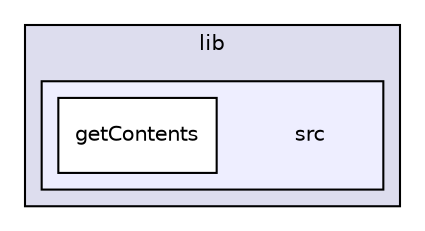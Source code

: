digraph "gulp-src/node_modules/gulp/node_modules/vinyl-fs/lib/src" {
  compound=true
  node [ fontsize="10", fontname="Helvetica"];
  edge [ labelfontsize="10", labelfontname="Helvetica"];
  subgraph clusterdir_ded763c88cb86864dc0ddcbbff6ad000 {
    graph [ bgcolor="#ddddee", pencolor="black", label="lib" fontname="Helvetica", fontsize="10", URL="dir_ded763c88cb86864dc0ddcbbff6ad000.html"]
  subgraph clusterdir_3cc33ec65ed127c35eb9629afc783f82 {
    graph [ bgcolor="#eeeeff", pencolor="black", label="" URL="dir_3cc33ec65ed127c35eb9629afc783f82.html"];
    dir_3cc33ec65ed127c35eb9629afc783f82 [shape=plaintext label="src"];
    dir_f909f57d9b617f592b550aa4e8111ec2 [shape=box label="getContents" color="black" fillcolor="white" style="filled" URL="dir_f909f57d9b617f592b550aa4e8111ec2.html"];
  }
  }
}
